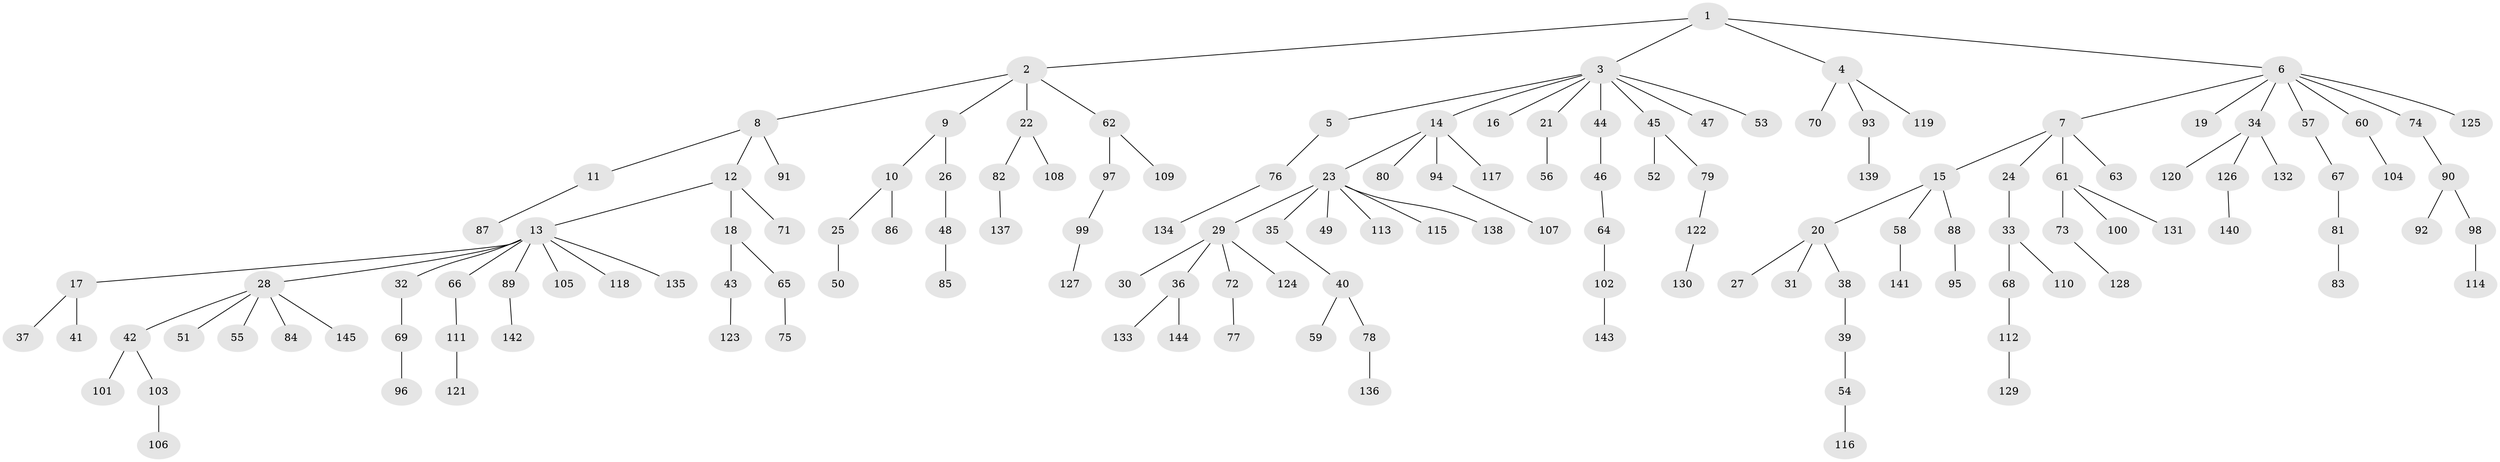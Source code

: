 // Generated by graph-tools (version 1.1) at 2025/26/03/09/25 03:26:30]
// undirected, 145 vertices, 144 edges
graph export_dot {
graph [start="1"]
  node [color=gray90,style=filled];
  1;
  2;
  3;
  4;
  5;
  6;
  7;
  8;
  9;
  10;
  11;
  12;
  13;
  14;
  15;
  16;
  17;
  18;
  19;
  20;
  21;
  22;
  23;
  24;
  25;
  26;
  27;
  28;
  29;
  30;
  31;
  32;
  33;
  34;
  35;
  36;
  37;
  38;
  39;
  40;
  41;
  42;
  43;
  44;
  45;
  46;
  47;
  48;
  49;
  50;
  51;
  52;
  53;
  54;
  55;
  56;
  57;
  58;
  59;
  60;
  61;
  62;
  63;
  64;
  65;
  66;
  67;
  68;
  69;
  70;
  71;
  72;
  73;
  74;
  75;
  76;
  77;
  78;
  79;
  80;
  81;
  82;
  83;
  84;
  85;
  86;
  87;
  88;
  89;
  90;
  91;
  92;
  93;
  94;
  95;
  96;
  97;
  98;
  99;
  100;
  101;
  102;
  103;
  104;
  105;
  106;
  107;
  108;
  109;
  110;
  111;
  112;
  113;
  114;
  115;
  116;
  117;
  118;
  119;
  120;
  121;
  122;
  123;
  124;
  125;
  126;
  127;
  128;
  129;
  130;
  131;
  132;
  133;
  134;
  135;
  136;
  137;
  138;
  139;
  140;
  141;
  142;
  143;
  144;
  145;
  1 -- 2;
  1 -- 3;
  1 -- 4;
  1 -- 6;
  2 -- 8;
  2 -- 9;
  2 -- 22;
  2 -- 62;
  3 -- 5;
  3 -- 14;
  3 -- 16;
  3 -- 21;
  3 -- 44;
  3 -- 45;
  3 -- 47;
  3 -- 53;
  4 -- 70;
  4 -- 93;
  4 -- 119;
  5 -- 76;
  6 -- 7;
  6 -- 19;
  6 -- 34;
  6 -- 57;
  6 -- 60;
  6 -- 74;
  6 -- 125;
  7 -- 15;
  7 -- 24;
  7 -- 61;
  7 -- 63;
  8 -- 11;
  8 -- 12;
  8 -- 91;
  9 -- 10;
  9 -- 26;
  10 -- 25;
  10 -- 86;
  11 -- 87;
  12 -- 13;
  12 -- 18;
  12 -- 71;
  13 -- 17;
  13 -- 28;
  13 -- 32;
  13 -- 66;
  13 -- 89;
  13 -- 105;
  13 -- 118;
  13 -- 135;
  14 -- 23;
  14 -- 80;
  14 -- 94;
  14 -- 117;
  15 -- 20;
  15 -- 58;
  15 -- 88;
  17 -- 37;
  17 -- 41;
  18 -- 43;
  18 -- 65;
  20 -- 27;
  20 -- 31;
  20 -- 38;
  21 -- 56;
  22 -- 82;
  22 -- 108;
  23 -- 29;
  23 -- 35;
  23 -- 49;
  23 -- 113;
  23 -- 115;
  23 -- 138;
  24 -- 33;
  25 -- 50;
  26 -- 48;
  28 -- 42;
  28 -- 51;
  28 -- 55;
  28 -- 84;
  28 -- 145;
  29 -- 30;
  29 -- 36;
  29 -- 72;
  29 -- 124;
  32 -- 69;
  33 -- 68;
  33 -- 110;
  34 -- 120;
  34 -- 126;
  34 -- 132;
  35 -- 40;
  36 -- 133;
  36 -- 144;
  38 -- 39;
  39 -- 54;
  40 -- 59;
  40 -- 78;
  42 -- 101;
  42 -- 103;
  43 -- 123;
  44 -- 46;
  45 -- 52;
  45 -- 79;
  46 -- 64;
  48 -- 85;
  54 -- 116;
  57 -- 67;
  58 -- 141;
  60 -- 104;
  61 -- 73;
  61 -- 100;
  61 -- 131;
  62 -- 97;
  62 -- 109;
  64 -- 102;
  65 -- 75;
  66 -- 111;
  67 -- 81;
  68 -- 112;
  69 -- 96;
  72 -- 77;
  73 -- 128;
  74 -- 90;
  76 -- 134;
  78 -- 136;
  79 -- 122;
  81 -- 83;
  82 -- 137;
  88 -- 95;
  89 -- 142;
  90 -- 92;
  90 -- 98;
  93 -- 139;
  94 -- 107;
  97 -- 99;
  98 -- 114;
  99 -- 127;
  102 -- 143;
  103 -- 106;
  111 -- 121;
  112 -- 129;
  122 -- 130;
  126 -- 140;
}
